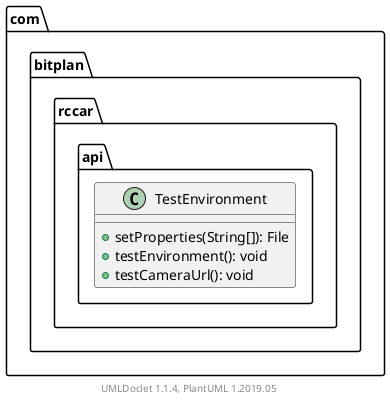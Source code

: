 @startuml

    namespace com.bitplan.rccar.api {

        class TestEnvironment [[TestEnvironment.html]] {
            +setProperties(String[]): File
            +testEnvironment(): void
            +testCameraUrl(): void
        }

    }


    center footer UMLDoclet 1.1.4, PlantUML 1.2019.05
@enduml
